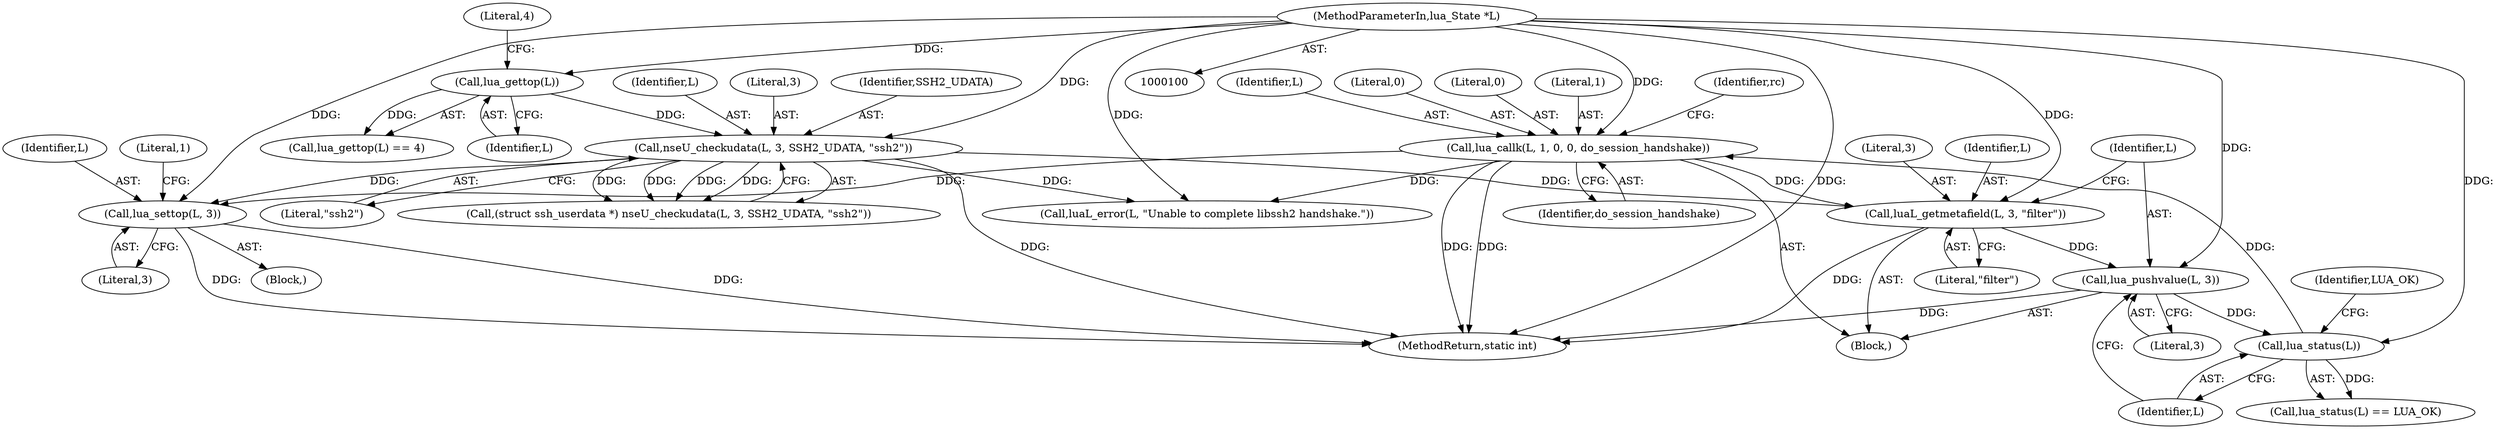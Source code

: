 digraph "0_nmap_350bbe0597d37ad67abe5fef8fba984707b4e9ad@pointer" {
"1000173" [label="(Call,lua_settop(L, 3))"];
"1000151" [label="(Call,lua_callk(L, 1, 0, 0, do_session_handshake))"];
"1000148" [label="(Call,lua_status(L))"];
"1000143" [label="(Call,lua_pushvalue(L, 3))"];
"1000139" [label="(Call,luaL_getmetafield(L, 3, \"filter\"))"];
"1000119" [label="(Call,nseU_checkudata(L, 3, SSH2_UDATA, \"ssh2\"))"];
"1000112" [label="(Call,lua_gettop(L))"];
"1000101" [label="(MethodParameterIn,lua_State *L)"];
"1000142" [label="(Literal,\"filter\")"];
"1000111" [label="(Call,lua_gettop(L) == 4)"];
"1000117" [label="(Call,(struct ssh_userdata *) nseU_checkudata(L, 3, SSH2_UDATA, \"ssh2\"))"];
"1000138" [label="(Block,)"];
"1000170" [label="(Call,luaL_error(L, \"Unable to complete libssh2 handshake.\"))"];
"1000101" [label="(MethodParameterIn,lua_State *L)"];
"1000145" [label="(Literal,3)"];
"1000151" [label="(Call,lua_callk(L, 1, 0, 0, do_session_handshake))"];
"1000114" [label="(Literal,4)"];
"1000120" [label="(Identifier,L)"];
"1000144" [label="(Identifier,L)"];
"1000127" [label="(Identifier,rc)"];
"1000174" [label="(Identifier,L)"];
"1000119" [label="(Call,nseU_checkudata(L, 3, SSH2_UDATA, \"ssh2\"))"];
"1000178" [label="(MethodReturn,static int)"];
"1000141" [label="(Literal,3)"];
"1000113" [label="(Identifier,L)"];
"1000173" [label="(Call,lua_settop(L, 3))"];
"1000123" [label="(Literal,\"ssh2\")"];
"1000147" [label="(Call,lua_status(L) == LUA_OK)"];
"1000156" [label="(Identifier,do_session_handshake)"];
"1000152" [label="(Identifier,L)"];
"1000150" [label="(Identifier,LUA_OK)"];
"1000112" [label="(Call,lua_gettop(L))"];
"1000149" [label="(Identifier,L)"];
"1000175" [label="(Literal,3)"];
"1000177" [label="(Literal,1)"];
"1000155" [label="(Literal,0)"];
"1000139" [label="(Call,luaL_getmetafield(L, 3, \"filter\"))"];
"1000148" [label="(Call,lua_status(L))"];
"1000154" [label="(Literal,0)"];
"1000143" [label="(Call,lua_pushvalue(L, 3))"];
"1000121" [label="(Literal,3)"];
"1000122" [label="(Identifier,SSH2_UDATA)"];
"1000104" [label="(Block,)"];
"1000153" [label="(Literal,1)"];
"1000140" [label="(Identifier,L)"];
"1000173" -> "1000104"  [label="AST: "];
"1000173" -> "1000175"  [label="CFG: "];
"1000174" -> "1000173"  [label="AST: "];
"1000175" -> "1000173"  [label="AST: "];
"1000177" -> "1000173"  [label="CFG: "];
"1000173" -> "1000178"  [label="DDG: "];
"1000173" -> "1000178"  [label="DDG: "];
"1000151" -> "1000173"  [label="DDG: "];
"1000119" -> "1000173"  [label="DDG: "];
"1000101" -> "1000173"  [label="DDG: "];
"1000151" -> "1000138"  [label="AST: "];
"1000151" -> "1000156"  [label="CFG: "];
"1000152" -> "1000151"  [label="AST: "];
"1000153" -> "1000151"  [label="AST: "];
"1000154" -> "1000151"  [label="AST: "];
"1000155" -> "1000151"  [label="AST: "];
"1000156" -> "1000151"  [label="AST: "];
"1000127" -> "1000151"  [label="CFG: "];
"1000151" -> "1000178"  [label="DDG: "];
"1000151" -> "1000178"  [label="DDG: "];
"1000151" -> "1000139"  [label="DDG: "];
"1000148" -> "1000151"  [label="DDG: "];
"1000101" -> "1000151"  [label="DDG: "];
"1000151" -> "1000170"  [label="DDG: "];
"1000148" -> "1000147"  [label="AST: "];
"1000148" -> "1000149"  [label="CFG: "];
"1000149" -> "1000148"  [label="AST: "];
"1000150" -> "1000148"  [label="CFG: "];
"1000148" -> "1000147"  [label="DDG: "];
"1000143" -> "1000148"  [label="DDG: "];
"1000101" -> "1000148"  [label="DDG: "];
"1000143" -> "1000138"  [label="AST: "];
"1000143" -> "1000145"  [label="CFG: "];
"1000144" -> "1000143"  [label="AST: "];
"1000145" -> "1000143"  [label="AST: "];
"1000149" -> "1000143"  [label="CFG: "];
"1000143" -> "1000178"  [label="DDG: "];
"1000139" -> "1000143"  [label="DDG: "];
"1000101" -> "1000143"  [label="DDG: "];
"1000139" -> "1000138"  [label="AST: "];
"1000139" -> "1000142"  [label="CFG: "];
"1000140" -> "1000139"  [label="AST: "];
"1000141" -> "1000139"  [label="AST: "];
"1000142" -> "1000139"  [label="AST: "];
"1000144" -> "1000139"  [label="CFG: "];
"1000139" -> "1000178"  [label="DDG: "];
"1000119" -> "1000139"  [label="DDG: "];
"1000101" -> "1000139"  [label="DDG: "];
"1000119" -> "1000117"  [label="AST: "];
"1000119" -> "1000123"  [label="CFG: "];
"1000120" -> "1000119"  [label="AST: "];
"1000121" -> "1000119"  [label="AST: "];
"1000122" -> "1000119"  [label="AST: "];
"1000123" -> "1000119"  [label="AST: "];
"1000117" -> "1000119"  [label="CFG: "];
"1000119" -> "1000178"  [label="DDG: "];
"1000119" -> "1000117"  [label="DDG: "];
"1000119" -> "1000117"  [label="DDG: "];
"1000119" -> "1000117"  [label="DDG: "];
"1000119" -> "1000117"  [label="DDG: "];
"1000112" -> "1000119"  [label="DDG: "];
"1000101" -> "1000119"  [label="DDG: "];
"1000119" -> "1000170"  [label="DDG: "];
"1000112" -> "1000111"  [label="AST: "];
"1000112" -> "1000113"  [label="CFG: "];
"1000113" -> "1000112"  [label="AST: "];
"1000114" -> "1000112"  [label="CFG: "];
"1000112" -> "1000111"  [label="DDG: "];
"1000101" -> "1000112"  [label="DDG: "];
"1000101" -> "1000100"  [label="AST: "];
"1000101" -> "1000178"  [label="DDG: "];
"1000101" -> "1000170"  [label="DDG: "];
}
